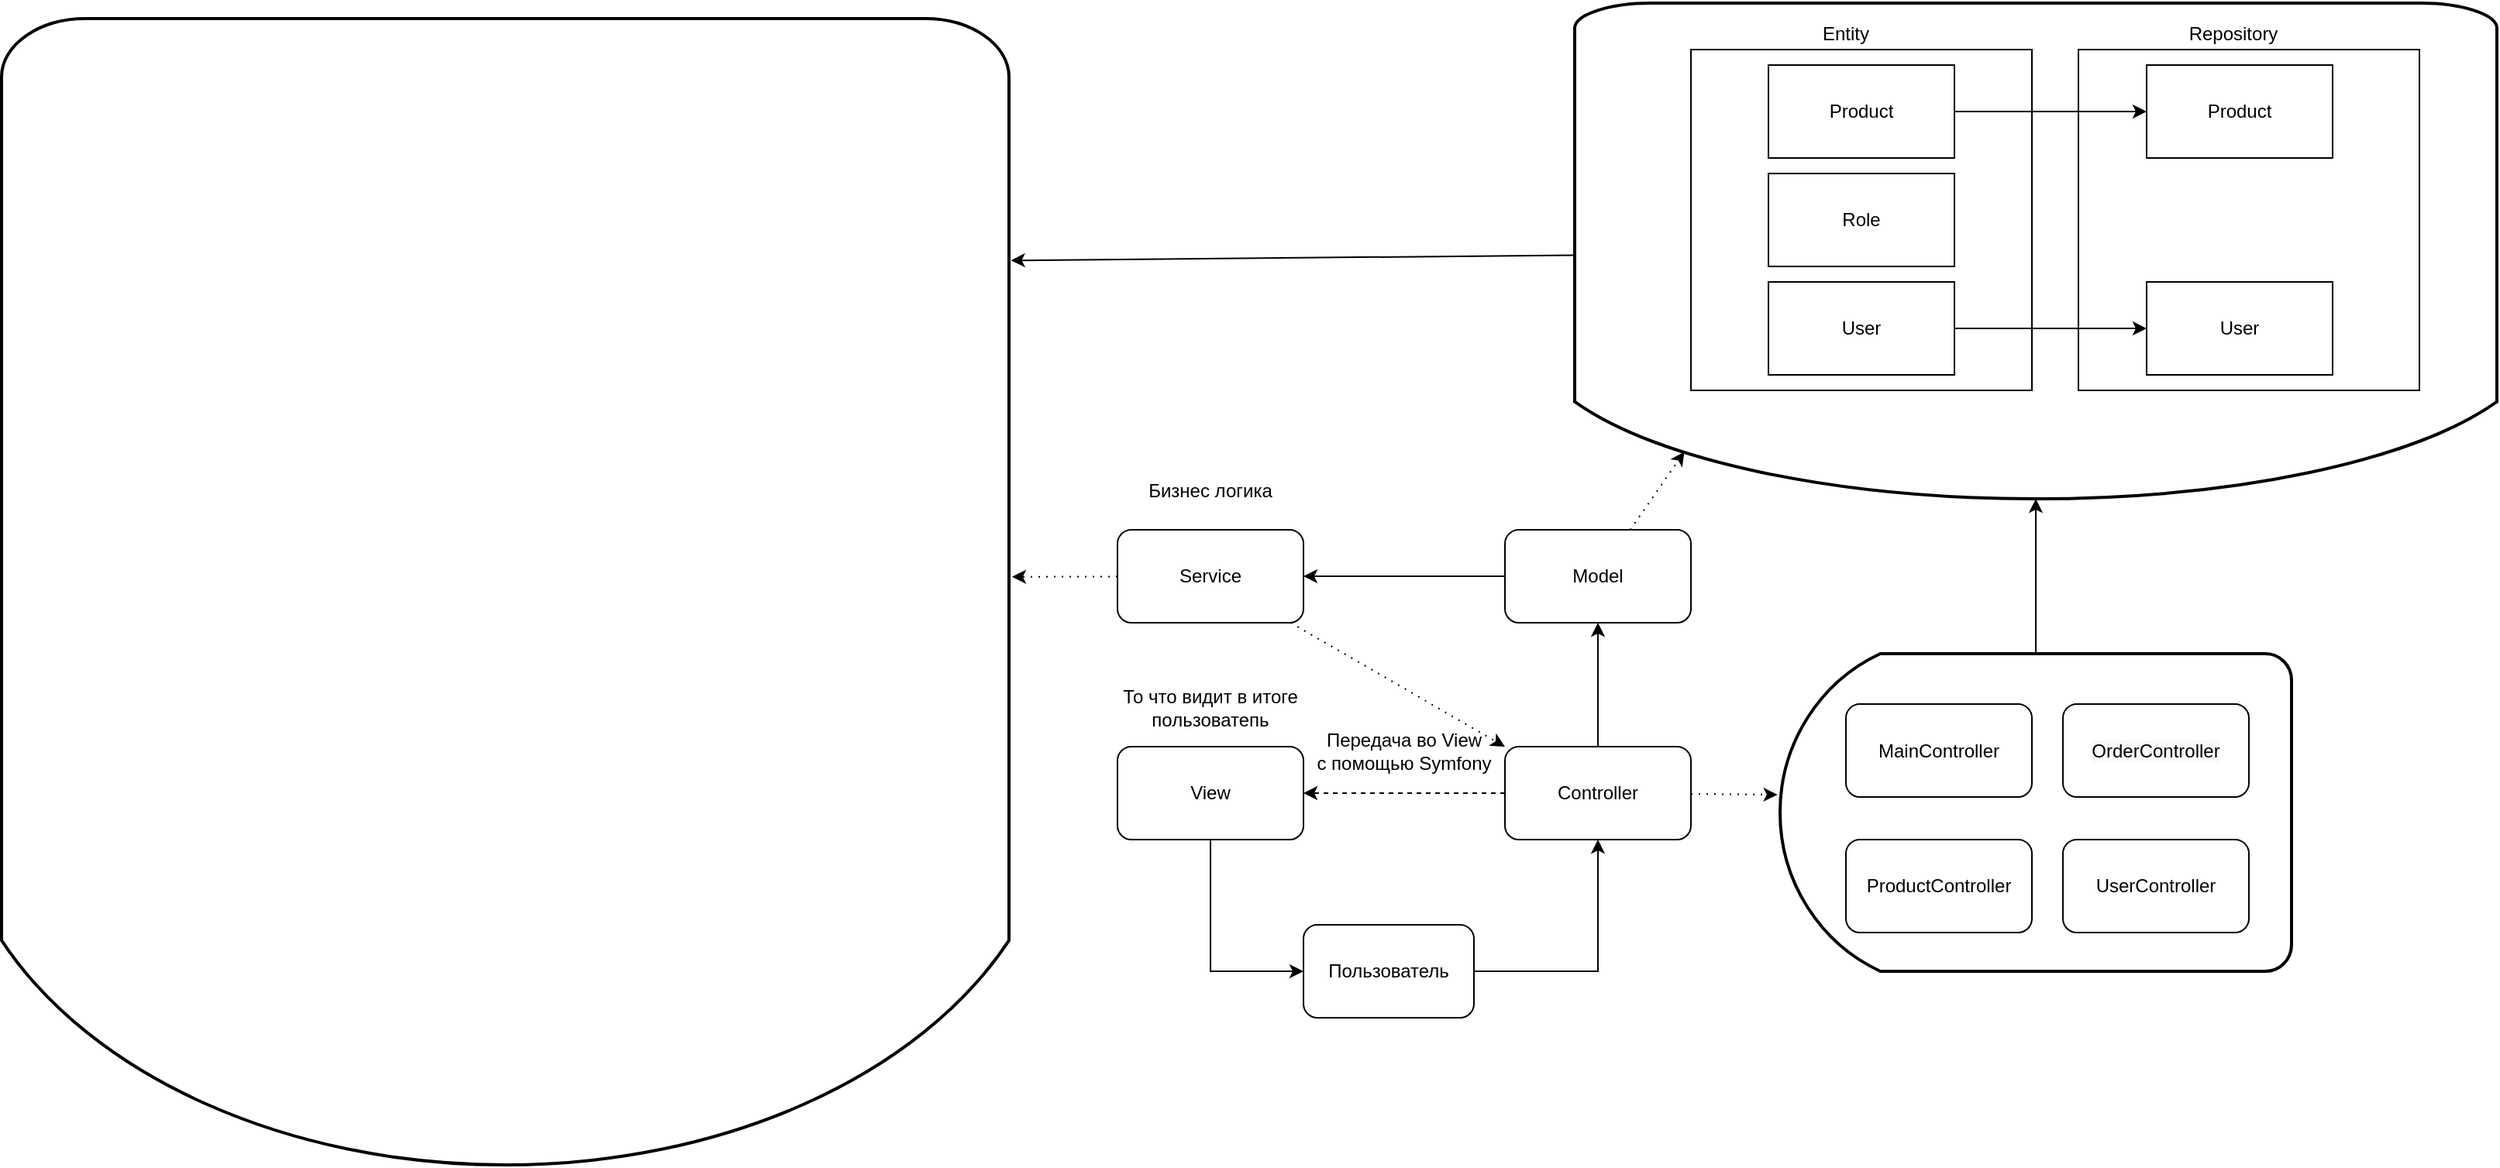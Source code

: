 <mxfile version="14.8.6" type="github">
  <diagram id="C5RBs43oDa-KdzZeNtuy" name="Page-1">
    <mxGraphModel dx="3076" dy="762" grid="1" gridSize="10" guides="1" tooltips="1" connect="1" arrows="1" fold="1" page="1" pageScale="1" pageWidth="827" pageHeight="1169" math="0" shadow="0">
      <root>
        <mxCell id="WIyWlLk6GJQsqaUBKTNV-0" />
        <mxCell id="WIyWlLk6GJQsqaUBKTNV-1" parent="WIyWlLk6GJQsqaUBKTNV-0" />
        <mxCell id="Mz5x171u7_vmsWsvcVdv-13" style="edgeStyle=orthogonalEdgeStyle;rounded=0;orthogonalLoop=1;jettySize=auto;html=1;entryX=1;entryY=0.5;entryDx=0;entryDy=0;dashed=1;" edge="1" parent="WIyWlLk6GJQsqaUBKTNV-1" source="Mz5x171u7_vmsWsvcVdv-2" target="Mz5x171u7_vmsWsvcVdv-5">
          <mxGeometry relative="1" as="geometry" />
        </mxCell>
        <mxCell id="Mz5x171u7_vmsWsvcVdv-40" style="edgeStyle=none;rounded=0;orthogonalLoop=1;jettySize=auto;html=1;" edge="1" parent="WIyWlLk6GJQsqaUBKTNV-1" source="Mz5x171u7_vmsWsvcVdv-2">
          <mxGeometry relative="1" as="geometry">
            <mxPoint x="60" y="540" as="targetPoint" />
          </mxGeometry>
        </mxCell>
        <mxCell id="Mz5x171u7_vmsWsvcVdv-71" style="edgeStyle=none;rounded=0;orthogonalLoop=1;jettySize=auto;html=1;entryX=1.005;entryY=0.556;entryDx=0;entryDy=0;entryPerimeter=0;dashed=1;dashPattern=1 4;" edge="1" parent="WIyWlLk6GJQsqaUBKTNV-1" source="Mz5x171u7_vmsWsvcVdv-2" target="Mz5x171u7_vmsWsvcVdv-59">
          <mxGeometry relative="1" as="geometry" />
        </mxCell>
        <mxCell id="Mz5x171u7_vmsWsvcVdv-2" value="Controller" style="rounded=1;whiteSpace=wrap;html=1;" vertex="1" parent="WIyWlLk6GJQsqaUBKTNV-1">
          <mxGeometry y="620" width="120" height="60" as="geometry" />
        </mxCell>
        <mxCell id="Mz5x171u7_vmsWsvcVdv-18" style="edgeStyle=orthogonalEdgeStyle;rounded=0;orthogonalLoop=1;jettySize=auto;html=1;entryX=1;entryY=0.5;entryDx=0;entryDy=0;" edge="1" parent="WIyWlLk6GJQsqaUBKTNV-1" source="Mz5x171u7_vmsWsvcVdv-3" target="Mz5x171u7_vmsWsvcVdv-4">
          <mxGeometry relative="1" as="geometry" />
        </mxCell>
        <mxCell id="Mz5x171u7_vmsWsvcVdv-87" style="edgeStyle=none;rounded=0;orthogonalLoop=1;jettySize=auto;html=1;entryX=0.905;entryY=0.881;entryDx=0;entryDy=0;entryPerimeter=0;dashed=1;dashPattern=1 4;" edge="1" parent="WIyWlLk6GJQsqaUBKTNV-1" source="Mz5x171u7_vmsWsvcVdv-3" target="Mz5x171u7_vmsWsvcVdv-72">
          <mxGeometry relative="1" as="geometry" />
        </mxCell>
        <mxCell id="Mz5x171u7_vmsWsvcVdv-3" value="Model" style="rounded=1;whiteSpace=wrap;html=1;" vertex="1" parent="WIyWlLk6GJQsqaUBKTNV-1">
          <mxGeometry y="480" width="120" height="60" as="geometry" />
        </mxCell>
        <mxCell id="Mz5x171u7_vmsWsvcVdv-102" style="edgeStyle=none;rounded=0;orthogonalLoop=1;jettySize=auto;html=1;entryX=0.487;entryY=-0.003;entryDx=0;entryDy=0;entryPerimeter=0;dashed=1;dashPattern=1 4;" edge="1" parent="WIyWlLk6GJQsqaUBKTNV-1" source="Mz5x171u7_vmsWsvcVdv-4" target="Mz5x171u7_vmsWsvcVdv-100">
          <mxGeometry relative="1" as="geometry" />
        </mxCell>
        <mxCell id="Mz5x171u7_vmsWsvcVdv-105" style="edgeStyle=none;rounded=0;orthogonalLoop=1;jettySize=auto;html=1;entryX=0.882;entryY=0.467;entryDx=0;entryDy=0;entryPerimeter=0;dashed=1;dashPattern=1 4;" edge="1" parent="WIyWlLk6GJQsqaUBKTNV-1" source="Mz5x171u7_vmsWsvcVdv-4" target="Mz5x171u7_vmsWsvcVdv-38">
          <mxGeometry relative="1" as="geometry" />
        </mxCell>
        <mxCell id="Mz5x171u7_vmsWsvcVdv-4" value="Service" style="rounded=1;whiteSpace=wrap;html=1;" vertex="1" parent="WIyWlLk6GJQsqaUBKTNV-1">
          <mxGeometry x="-250" y="480" width="120" height="60" as="geometry" />
        </mxCell>
        <mxCell id="Mz5x171u7_vmsWsvcVdv-11" style="edgeStyle=orthogonalEdgeStyle;rounded=0;orthogonalLoop=1;jettySize=auto;html=1;entryX=0;entryY=0.5;entryDx=0;entryDy=0;" edge="1" parent="WIyWlLk6GJQsqaUBKTNV-1" source="Mz5x171u7_vmsWsvcVdv-5" target="Mz5x171u7_vmsWsvcVdv-6">
          <mxGeometry relative="1" as="geometry" />
        </mxCell>
        <mxCell id="Mz5x171u7_vmsWsvcVdv-5" value="View" style="rounded=1;whiteSpace=wrap;html=1;" vertex="1" parent="WIyWlLk6GJQsqaUBKTNV-1">
          <mxGeometry x="-250" y="620" width="120" height="60" as="geometry" />
        </mxCell>
        <mxCell id="Mz5x171u7_vmsWsvcVdv-12" style="edgeStyle=orthogonalEdgeStyle;rounded=0;orthogonalLoop=1;jettySize=auto;html=1;entryX=0.5;entryY=1;entryDx=0;entryDy=0;" edge="1" parent="WIyWlLk6GJQsqaUBKTNV-1" source="Mz5x171u7_vmsWsvcVdv-6" target="Mz5x171u7_vmsWsvcVdv-2">
          <mxGeometry relative="1" as="geometry" />
        </mxCell>
        <mxCell id="Mz5x171u7_vmsWsvcVdv-6" value="Пользователь" style="rounded=1;whiteSpace=wrap;html=1;" vertex="1" parent="WIyWlLk6GJQsqaUBKTNV-1">
          <mxGeometry x="-130" y="735" width="110" height="60" as="geometry" />
        </mxCell>
        <mxCell id="Mz5x171u7_vmsWsvcVdv-32" value="Бизнес логика" style="text;html=1;strokeColor=none;fillColor=none;align=center;verticalAlign=middle;whiteSpace=wrap;rounded=0;" vertex="1" parent="WIyWlLk6GJQsqaUBKTNV-1">
          <mxGeometry x="-245" y="420" width="110" height="70" as="geometry" />
        </mxCell>
        <mxCell id="Mz5x171u7_vmsWsvcVdv-34" style="edgeStyle=orthogonalEdgeStyle;rounded=0;orthogonalLoop=1;jettySize=auto;html=1;exitX=0.5;exitY=1;exitDx=0;exitDy=0;" edge="1" parent="WIyWlLk6GJQsqaUBKTNV-1" source="Mz5x171u7_vmsWsvcVdv-32" target="Mz5x171u7_vmsWsvcVdv-32">
          <mxGeometry relative="1" as="geometry" />
        </mxCell>
        <mxCell id="Mz5x171u7_vmsWsvcVdv-37" value="То что видит в итоге пользоватепь" style="text;html=1;strokeColor=none;fillColor=none;align=center;verticalAlign=middle;whiteSpace=wrap;rounded=0;" vertex="1" parent="WIyWlLk6GJQsqaUBKTNV-1">
          <mxGeometry x="-260" y="585" width="140" height="20" as="geometry" />
        </mxCell>
        <mxCell id="Mz5x171u7_vmsWsvcVdv-38" value="Передача во View &lt;br&gt;c помощью Symfony" style="text;html=1;strokeColor=none;fillColor=none;align=center;verticalAlign=middle;whiteSpace=wrap;rounded=0;" vertex="1" parent="WIyWlLk6GJQsqaUBKTNV-1">
          <mxGeometry x="-150" y="585" width="170" height="75" as="geometry" />
        </mxCell>
        <mxCell id="Mz5x171u7_vmsWsvcVdv-80" style="edgeStyle=none;rounded=0;orthogonalLoop=1;jettySize=auto;html=1;" edge="1" parent="WIyWlLk6GJQsqaUBKTNV-1" source="Mz5x171u7_vmsWsvcVdv-59" target="Mz5x171u7_vmsWsvcVdv-72">
          <mxGeometry relative="1" as="geometry" />
        </mxCell>
        <mxCell id="Mz5x171u7_vmsWsvcVdv-59" value="" style="strokeWidth=2;html=1;shape=mxgraph.flowchart.delay;whiteSpace=wrap;shadow=0;labelBackgroundColor=none;sketch=0;fillColor=#ffffff;gradientColor=none;direction=west;" vertex="1" parent="WIyWlLk6GJQsqaUBKTNV-1">
          <mxGeometry x="177.5" y="560" width="330" height="205" as="geometry" />
        </mxCell>
        <mxCell id="Mz5x171u7_vmsWsvcVdv-61" value="&lt;span&gt;MainController&lt;/span&gt;" style="rounded=1;whiteSpace=wrap;html=1;shadow=0;labelBackgroundColor=none;sketch=0;fillColor=#ffffff;gradientColor=none;" vertex="1" parent="WIyWlLk6GJQsqaUBKTNV-1">
          <mxGeometry x="220" y="592.5" width="120" height="60" as="geometry" />
        </mxCell>
        <mxCell id="Mz5x171u7_vmsWsvcVdv-62" value="&#xa;&#xa;&lt;span style=&quot;color: rgb(0, 0, 0); font-family: helvetica; font-size: 12px; font-style: normal; font-weight: 400; letter-spacing: normal; text-align: center; text-indent: 0px; text-transform: none; word-spacing: 0px; background-color: rgb(248, 249, 250); display: inline; float: none;&quot;&gt;OrderController&lt;/span&gt;&#xa;&#xa;" style="rounded=1;whiteSpace=wrap;html=1;shadow=0;labelBackgroundColor=none;sketch=0;fillColor=#ffffff;gradientColor=none;" vertex="1" parent="WIyWlLk6GJQsqaUBKTNV-1">
          <mxGeometry x="360" y="592.5" width="120" height="60" as="geometry" />
        </mxCell>
        <mxCell id="Mz5x171u7_vmsWsvcVdv-63" value="&lt;span&gt;ProductController&lt;/span&gt;" style="rounded=1;whiteSpace=wrap;html=1;shadow=0;labelBackgroundColor=none;sketch=0;fillColor=#ffffff;gradientColor=none;" vertex="1" parent="WIyWlLk6GJQsqaUBKTNV-1">
          <mxGeometry x="220" y="680" width="120" height="60" as="geometry" />
        </mxCell>
        <mxCell id="Mz5x171u7_vmsWsvcVdv-64" value="&lt;span&gt;UserController&lt;/span&gt;" style="rounded=1;whiteSpace=wrap;html=1;shadow=0;labelBackgroundColor=none;sketch=0;fillColor=#ffffff;gradientColor=none;" vertex="1" parent="WIyWlLk6GJQsqaUBKTNV-1">
          <mxGeometry x="360" y="680" width="120" height="60" as="geometry" />
        </mxCell>
        <mxCell id="Mz5x171u7_vmsWsvcVdv-101" style="edgeStyle=none;rounded=0;orthogonalLoop=1;jettySize=auto;html=1;entryX=0.211;entryY=-0.002;entryDx=0;entryDy=0;entryPerimeter=0;" edge="1" parent="WIyWlLk6GJQsqaUBKTNV-1" source="Mz5x171u7_vmsWsvcVdv-72" target="Mz5x171u7_vmsWsvcVdv-100">
          <mxGeometry relative="1" as="geometry" />
        </mxCell>
        <mxCell id="Mz5x171u7_vmsWsvcVdv-72" value="" style="strokeWidth=2;html=1;shape=mxgraph.flowchart.delay;whiteSpace=wrap;shadow=0;labelBackgroundColor=none;sketch=0;fillColor=#ffffff;gradientColor=none;direction=south;" vertex="1" parent="WIyWlLk6GJQsqaUBKTNV-1">
          <mxGeometry x="45" y="140" width="595" height="320" as="geometry" />
        </mxCell>
        <mxCell id="Mz5x171u7_vmsWsvcVdv-74" style="edgeStyle=none;rounded=0;orthogonalLoop=1;jettySize=auto;html=1;exitX=0;exitY=0.5;exitDx=0;exitDy=0;exitPerimeter=0;dashed=1;dashPattern=1 4;" edge="1" parent="WIyWlLk6GJQsqaUBKTNV-1">
          <mxGeometry relative="1" as="geometry">
            <mxPoint x="325" y="200" as="sourcePoint" />
            <mxPoint x="325" y="200" as="targetPoint" />
          </mxGeometry>
        </mxCell>
        <mxCell id="Mz5x171u7_vmsWsvcVdv-83" value="" style="whiteSpace=wrap;html=1;aspect=fixed;shadow=0;labelBackgroundColor=none;sketch=0;fillColor=#ffffff;gradientColor=none;" vertex="1" parent="WIyWlLk6GJQsqaUBKTNV-1">
          <mxGeometry x="120" y="170" width="220" height="220" as="geometry" />
        </mxCell>
        <mxCell id="Mz5x171u7_vmsWsvcVdv-84" value="" style="whiteSpace=wrap;html=1;aspect=fixed;shadow=0;labelBackgroundColor=none;sketch=0;fillColor=#ffffff;gradientColor=none;" vertex="1" parent="WIyWlLk6GJQsqaUBKTNV-1">
          <mxGeometry x="370" y="170" width="220" height="220" as="geometry" />
        </mxCell>
        <mxCell id="Mz5x171u7_vmsWsvcVdv-96" style="edgeStyle=none;rounded=0;orthogonalLoop=1;jettySize=auto;html=1;entryX=0;entryY=0.5;entryDx=0;entryDy=0;" edge="1" parent="WIyWlLk6GJQsqaUBKTNV-1" source="Mz5x171u7_vmsWsvcVdv-85" target="Mz5x171u7_vmsWsvcVdv-93">
          <mxGeometry relative="1" as="geometry" />
        </mxCell>
        <mxCell id="Mz5x171u7_vmsWsvcVdv-85" value="Product" style="rounded=0;whiteSpace=wrap;html=1;shadow=0;labelBackgroundColor=none;sketch=0;fillColor=#ffffff;gradientColor=none;" vertex="1" parent="WIyWlLk6GJQsqaUBKTNV-1">
          <mxGeometry x="170" y="180" width="120" height="60" as="geometry" />
        </mxCell>
        <mxCell id="Mz5x171u7_vmsWsvcVdv-86" value="Role" style="rounded=0;whiteSpace=wrap;html=1;shadow=0;labelBackgroundColor=none;sketch=0;fillColor=#ffffff;gradientColor=none;" vertex="1" parent="WIyWlLk6GJQsqaUBKTNV-1">
          <mxGeometry x="170" y="250" width="120" height="60" as="geometry" />
        </mxCell>
        <mxCell id="Mz5x171u7_vmsWsvcVdv-88" value="Entity" style="text;html=1;strokeColor=none;fillColor=none;align=center;verticalAlign=middle;whiteSpace=wrap;rounded=0;shadow=0;labelBackgroundColor=none;sketch=0;" vertex="1" parent="WIyWlLk6GJQsqaUBKTNV-1">
          <mxGeometry x="200" y="150" width="40" height="20" as="geometry" />
        </mxCell>
        <mxCell id="Mz5x171u7_vmsWsvcVdv-89" value="Repository" style="text;html=1;strokeColor=none;fillColor=none;align=center;verticalAlign=middle;whiteSpace=wrap;rounded=0;shadow=0;labelBackgroundColor=none;sketch=0;" vertex="1" parent="WIyWlLk6GJQsqaUBKTNV-1">
          <mxGeometry x="450" y="150" width="40" height="20" as="geometry" />
        </mxCell>
        <mxCell id="Mz5x171u7_vmsWsvcVdv-97" style="edgeStyle=none;rounded=0;orthogonalLoop=1;jettySize=auto;html=1;entryX=0;entryY=0.5;entryDx=0;entryDy=0;" edge="1" parent="WIyWlLk6GJQsqaUBKTNV-1" source="Mz5x171u7_vmsWsvcVdv-92" target="Mz5x171u7_vmsWsvcVdv-94">
          <mxGeometry relative="1" as="geometry" />
        </mxCell>
        <mxCell id="Mz5x171u7_vmsWsvcVdv-92" value="User" style="rounded=0;whiteSpace=wrap;html=1;shadow=0;labelBackgroundColor=none;sketch=0;fillColor=#ffffff;gradientColor=none;" vertex="1" parent="WIyWlLk6GJQsqaUBKTNV-1">
          <mxGeometry x="170" y="320" width="120" height="60" as="geometry" />
        </mxCell>
        <mxCell id="Mz5x171u7_vmsWsvcVdv-93" value="Product" style="rounded=0;whiteSpace=wrap;html=1;shadow=0;labelBackgroundColor=none;sketch=0;fillColor=#ffffff;gradientColor=none;" vertex="1" parent="WIyWlLk6GJQsqaUBKTNV-1">
          <mxGeometry x="414" y="180" width="120" height="60" as="geometry" />
        </mxCell>
        <mxCell id="Mz5x171u7_vmsWsvcVdv-94" value="User" style="rounded=0;whiteSpace=wrap;html=1;shadow=0;labelBackgroundColor=none;sketch=0;fillColor=#ffffff;gradientColor=none;" vertex="1" parent="WIyWlLk6GJQsqaUBKTNV-1">
          <mxGeometry x="414" y="320" width="120" height="60" as="geometry" />
        </mxCell>
        <mxCell id="Mz5x171u7_vmsWsvcVdv-98" style="edgeStyle=none;rounded=0;orthogonalLoop=1;jettySize=auto;html=1;exitX=0.75;exitY=0;exitDx=0;exitDy=0;" edge="1" parent="WIyWlLk6GJQsqaUBKTNV-1" source="Mz5x171u7_vmsWsvcVdv-61" target="Mz5x171u7_vmsWsvcVdv-61">
          <mxGeometry relative="1" as="geometry" />
        </mxCell>
        <mxCell id="Mz5x171u7_vmsWsvcVdv-100" value="" style="strokeWidth=2;html=1;shape=mxgraph.flowchart.delay;whiteSpace=wrap;shadow=0;labelBackgroundColor=none;sketch=0;fillColor=#ffffff;gradientColor=none;direction=south;" vertex="1" parent="WIyWlLk6GJQsqaUBKTNV-1">
          <mxGeometry x="-970" y="150" width="650" height="740" as="geometry" />
        </mxCell>
      </root>
    </mxGraphModel>
  </diagram>
</mxfile>
